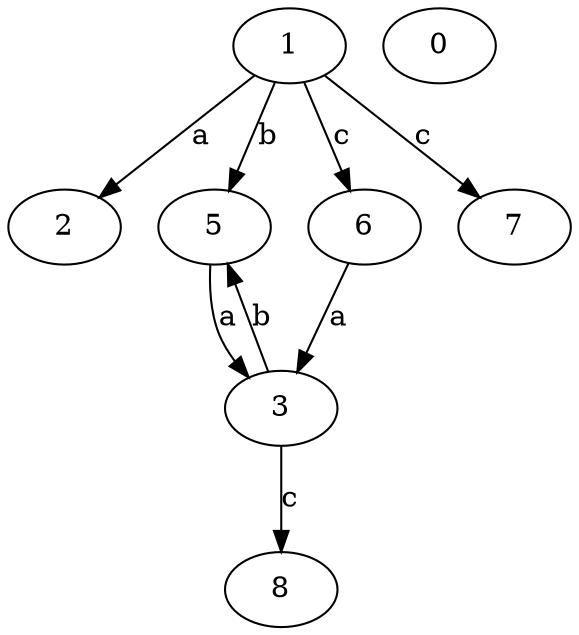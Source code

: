 strict digraph  {
2;
3;
0;
5;
6;
1;
7;
8;
3 -> 5  [label=b];
3 -> 8  [label=c];
5 -> 3  [label=a];
6 -> 3  [label=a];
1 -> 2  [label=a];
1 -> 5  [label=b];
1 -> 6  [label=c];
1 -> 7  [label=c];
}
